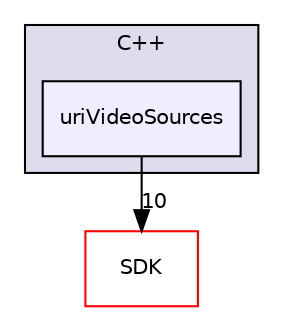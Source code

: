 digraph "uriVideoSources" {
  compound=true
  node [ fontsize="10", fontname="Helvetica"];
  edge [ labelfontsize="10", labelfontname="Helvetica"];
  subgraph clusterdir_07288473c820508e899cc0bb782c9764 {
    graph [ bgcolor="#ddddee", pencolor="black", label="C++" fontname="Helvetica", fontsize="10", URL="dir_07288473c820508e899cc0bb782c9764.html"]
  dir_688c02fe62a86f200227273a22a0951e [shape=box, label="uriVideoSources", style="filled", fillcolor="#eeeeff", pencolor="black", URL="dir_688c02fe62a86f200227273a22a0951e.html"];
  }
  dir_ca6309d378ceffb9970caf11a0592736 [shape=box label="SDK" fillcolor="white" style="filled" color="red" URL="dir_ca6309d378ceffb9970caf11a0592736.html"];
  dir_688c02fe62a86f200227273a22a0951e->dir_ca6309d378ceffb9970caf11a0592736 [headlabel="10", labeldistance=1.5 headhref="dir_000025_000007.html"];
}
